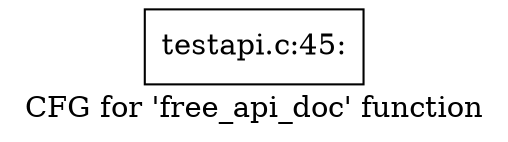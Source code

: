 digraph "CFG for 'free_api_doc' function" {
	label="CFG for 'free_api_doc' function";

	Node0x41f2970 [shape=record,label="{testapi.c:45:}"];
}
